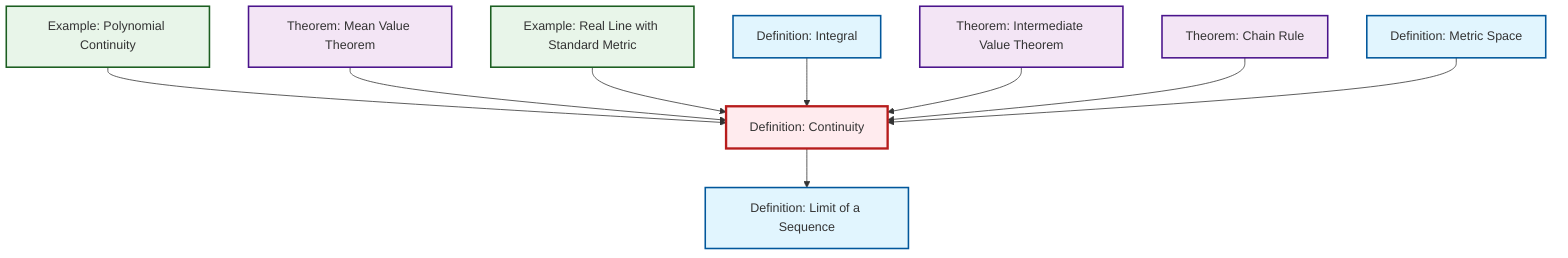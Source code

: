graph TD
    classDef definition fill:#e1f5fe,stroke:#01579b,stroke-width:2px
    classDef theorem fill:#f3e5f5,stroke:#4a148c,stroke-width:2px
    classDef axiom fill:#fff3e0,stroke:#e65100,stroke-width:2px
    classDef example fill:#e8f5e9,stroke:#1b5e20,stroke-width:2px
    classDef current fill:#ffebee,stroke:#b71c1c,stroke-width:3px
    thm-chain-rule["Theorem: Chain Rule"]:::theorem
    ex-real-line-metric["Example: Real Line with Standard Metric"]:::example
    def-integral["Definition: Integral"]:::definition
    ex-polynomial-continuity["Example: Polynomial Continuity"]:::example
    thm-intermediate-value["Theorem: Intermediate Value Theorem"]:::theorem
    thm-mean-value["Theorem: Mean Value Theorem"]:::theorem
    def-metric-space["Definition: Metric Space"]:::definition
    def-continuity["Definition: Continuity"]:::definition
    def-limit["Definition: Limit of a Sequence"]:::definition
    ex-polynomial-continuity --> def-continuity
    thm-mean-value --> def-continuity
    ex-real-line-metric --> def-continuity
    def-integral --> def-continuity
    thm-intermediate-value --> def-continuity
    def-continuity --> def-limit
    thm-chain-rule --> def-continuity
    def-metric-space --> def-continuity
    class def-continuity current